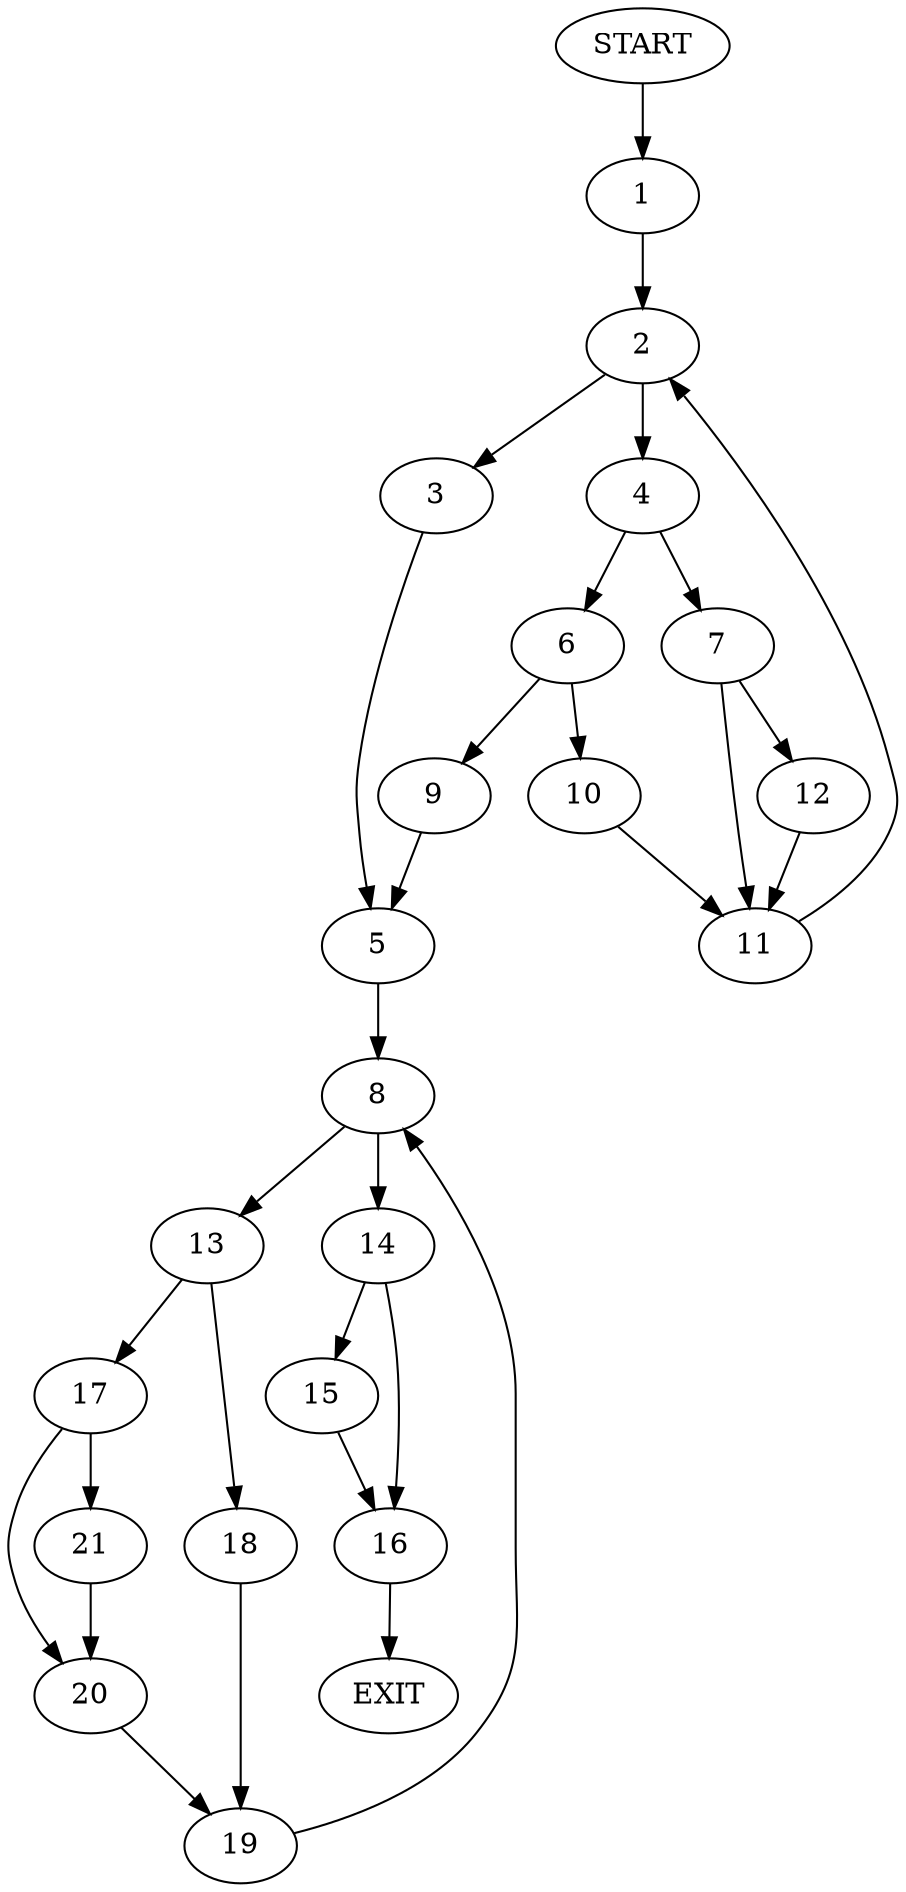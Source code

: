 digraph {
0 [label="START"]
22 [label="EXIT"]
0 -> 1
1 -> 2
2 -> 3
2 -> 4
3 -> 5
4 -> 6
4 -> 7
5 -> 8
6 -> 9
6 -> 10
7 -> 11
7 -> 12
12 -> 11
11 -> 2
9 -> 5
10 -> 11
8 -> 13
8 -> 14
14 -> 15
14 -> 16
13 -> 17
13 -> 18
18 -> 19
17 -> 20
17 -> 21
20 -> 19
21 -> 20
19 -> 8
16 -> 22
15 -> 16
}
